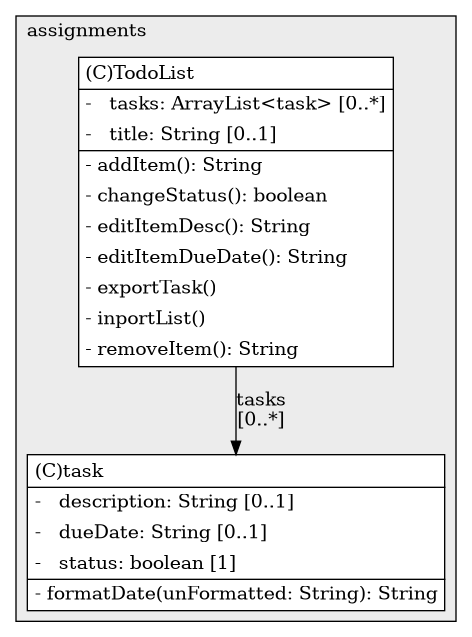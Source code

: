 @startuml

/' diagram meta data start
config=StructureConfiguration;
{
  "projectClassification": {
    "searchMode": "OpenProject", // OpenProject, AllProjects
    "includedProjects": "",
    "pathEndKeywords": "*.impl",
    "isClientPath": "",
    "isClientName": "",
    "isTestPath": "",
    "isTestName": "",
    "isMappingPath": "",
    "isMappingName": "",
    "isDataAccessPath": "",
    "isDataAccessName": "",
    "isDataStructurePath": "",
    "isDataStructureName": "",
    "isInterfaceStructuresPath": "",
    "isInterfaceStructuresName": "",
    "isEntryPointPath": "",
    "isEntryPointName": ""
  },
  "graphRestriction": {
    "classPackageExcludeFilter": "",
    "classPackageIncludeFilter": "",
    "classNameExcludeFilter": "",
    "classNameIncludeFilter": "",
    "methodNameExcludeFilter": "",
    "methodNameIncludeFilter": "",
    "removeByInheritance": "", // inheritance/annotation based filtering is done in a second step
    "removeByAnnotation": "",
    "removeByClassPackage": "", // cleanup the graph after inheritance/annotation based filtering is done
    "removeByClassName": "",
    "cutMappings": false,
    "cutEnum": true,
    "cutTests": true,
    "cutClient": true,
    "cutDataAccess": false,
    "cutInterfaceStructures": false,
    "cutDataStructures": false,
    "cutGetterAndSetter": true,
    "cutConstructors": true
  },
  "graphTraversal": {
    "forwardDepth": 6,
    "backwardDepth": 6,
    "classPackageExcludeFilter": "",
    "classPackageIncludeFilter": "",
    "classNameExcludeFilter": "",
    "classNameIncludeFilter": "",
    "methodNameExcludeFilter": "",
    "methodNameIncludeFilter": "",
    "hideMappings": false,
    "hideDataStructures": false,
    "hidePrivateMethods": true,
    "hideInterfaceCalls": true, // indirection: implementation -> interface (is hidden) -> implementation
    "onlyShowApplicationEntryPoints": false // root node is included
  },
  "details": {
    "aggregation": "GroupByClass", // ByClass, GroupByClass, None
    "showClassGenericTypes": true,
    "showMethods": true,
    "showMethodParameterNames": true,
    "showMethodParameterTypes": true,
    "showMethodReturnType": true,
    "showPackageLevels": 2,
    "showDetailedClassStructure": true
  },
  "rootClass": "ucf.assignments.TodoList"
}
diagram meta data end '/



digraph g {
    rankdir="TB"
    splines=polyline
    

'nodes 
subgraph cluster_1749373766 { 
   	label=assignments
	labeljust=l
	fillcolor="#ececec"
	style=filled
   
   TodoList1014114800[
	label=<<TABLE BORDER="1" CELLBORDER="0" CELLPADDING="4" CELLSPACING="0">
<TR><TD ALIGN="LEFT" >(C)TodoList</TD></TR>
<HR/>
<TR><TD ALIGN="LEFT" >-   tasks: ArrayList&lt;task&gt; [0..*]</TD></TR>
<TR><TD ALIGN="LEFT" >-   title: String [0..1]</TD></TR>
<HR/>
<TR><TD ALIGN="LEFT" >- addItem(): String</TD></TR>
<TR><TD ALIGN="LEFT" >- changeStatus(): boolean</TD></TR>
<TR><TD ALIGN="LEFT" >- editItemDesc(): String</TD></TR>
<TR><TD ALIGN="LEFT" >- editItemDueDate(): String</TD></TR>
<TR><TD ALIGN="LEFT" >- exportTask()</TD></TR>
<TR><TD ALIGN="LEFT" >- inportList()</TD></TR>
<TR><TD ALIGN="LEFT" >- removeItem(): String</TD></TR>
</TABLE>>
	style=filled
	margin=0
	shape=plaintext
	fillcolor="#FFFFFF"
];

task1014114800[
	label=<<TABLE BORDER="1" CELLBORDER="0" CELLPADDING="4" CELLSPACING="0">
<TR><TD ALIGN="LEFT" >(C)task</TD></TR>
<HR/>
<TR><TD ALIGN="LEFT" >-   description: String [0..1]</TD></TR>
<TR><TD ALIGN="LEFT" >-   dueDate: String [0..1]</TD></TR>
<TR><TD ALIGN="LEFT" >-   status: boolean [1]</TD></TR>
<HR/>
<TR><TD ALIGN="LEFT" >- formatDate(unFormatted: String): String</TD></TR>
</TABLE>>
	style=filled
	margin=0
	shape=plaintext
	fillcolor="#FFFFFF"
];
} 

'edges    
TodoList1014114800 -> task1014114800[label="tasks
[0..*]"];
    
}
@enduml